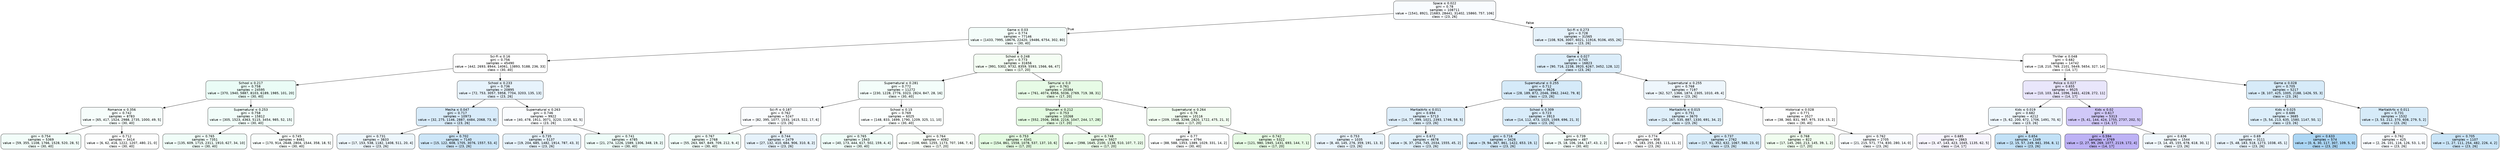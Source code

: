 digraph Tree {
node [shape=box, style="filled, rounded", color="black", fontname=helvetica] ;
edge [fontname=helvetica] ;
0 [label=<Space &le; 0.022<br/>gini = 0.78<br/>samples = 108711<br/>value = [1541, 8921, 21683, 28441, 31402, 15860, 757, 106]<br/>class = (23, 26]>, fillcolor="#399de509"] ;
1 [label=<Game &le; 0.03<br/>gini = 0.774<br/>samples = 77146<br/>value = [1433, 7995, 18676, 22420, 19486, 6754, 302, 80]<br/>class = (30, 40]>, fillcolor="#39e5ac0d"] ;
0 -> 1 [labeldistance=2.5, labelangle=45, headlabel="True"] ;
2 [label=<Sci-Fi &le; 0.16<br/>gini = 0.756<br/>samples = 45490<br/>value = [442, 2693, 8944, 14061, 13893, 5188, 236, 33]<br/>class = (30, 40]>, fillcolor="#39e5ac01"] ;
1 -> 2 ;
3 [label=<School &le; 0.217<br/>gini = 0.758<br/>samples = 24595<br/>value = [370, 1940, 5887, 8103, 6189, 1985, 101, 20]<br/>class = (30, 40]>, fillcolor="#39e5ac1b"] ;
2 -> 3 ;
4 [label=<Romance &le; 0.356<br/>gini = 0.742<br/>samples = 8783<br/>value = [65, 417, 1524, 2988, 2735, 1000, 49, 5]<br/>class = (30, 40]>, fillcolor="#39e5ac0b"] ;
3 -> 4 ;
5 [label=<gini = 0.754<br/>samples = 5369<br/>value = [59, 355, 1108, 1766, 1528, 520, 28, 5]<br/>class = (30, 40]>, fillcolor="#39e5ac10"] ;
4 -> 5 ;
6 [label=<gini = 0.712<br/>samples = 3414<br/>value = [6, 62, 416, 1222, 1207, 480, 21, 0]<br/>class = (30, 40]>, fillcolor="#39e5ac02"] ;
4 -> 6 ;
7 [label=<Supernatural &le; 0.253<br/>gini = 0.758<br/>samples = 15812<br/>value = [305, 1523, 4363, 5115, 3454, 985, 52, 15]<br/>class = (30, 40]>, fillcolor="#39e5ac11"] ;
3 -> 7 ;
8 [label=<gini = 0.765<br/>samples = 7351<br/>value = [135, 609, 1715, 2311, 1910, 627, 34, 10]<br/>class = (30, 40]>, fillcolor="#39e5ac13"] ;
7 -> 8 ;
9 [label=<gini = 0.745<br/>samples = 8461<br/>value = [170, 914, 2648, 2804, 1544, 358, 18, 5]<br/>class = (30, 40]>, fillcolor="#39e5ac07"] ;
7 -> 9 ;
10 [label=<School &le; 0.233<br/>gini = 0.736<br/>samples = 20895<br/>value = [72, 753, 3057, 5958, 7704, 3203, 135, 13]<br/>class = (23, 26]>, fillcolor="#399de51e"] ;
2 -> 10 ;
11 [label=<Mecha &le; 0.047<br/>gini = 0.717<br/>samples = 10973<br/>value = [32, 275, 1146, 2887, 4484, 2068, 73, 8]<br/>class = (23, 26]>, fillcolor="#399de532"] ;
10 -> 11 ;
12 [label=<gini = 0.731<br/>samples = 3833<br/>value = [17, 153, 538, 1182, 1408, 511, 20, 4]<br/>class = (23, 26]>, fillcolor="#399de516"] ;
11 -> 12 ;
13 [label=<gini = 0.702<br/>samples = 7140<br/>value = [15, 122, 608, 1705, 3076, 1557, 53, 4]<br/>class = (23, 26]>, fillcolor="#399de540"] ;
11 -> 13 ;
14 [label=<Supernatural &le; 0.263<br/>gini = 0.746<br/>samples = 9922<br/>value = [40, 478, 1911, 3071, 3220, 1135, 62, 5]<br/>class = (23, 26]>, fillcolor="#399de506"] ;
10 -> 14 ;
15 [label=<gini = 0.735<br/>samples = 5137<br/>value = [19, 204, 685, 1482, 1914, 787, 43, 3]<br/>class = (23, 26]>, fillcolor="#399de51e"] ;
14 -> 15 ;
16 [label=<gini = 0.741<br/>samples = 4785<br/>value = [21, 274, 1226, 1589, 1306, 348, 19, 2]<br/>class = (30, 40]>, fillcolor="#39e5ac15"] ;
14 -> 16 ;
17 [label=<School &le; 0.248<br/>gini = 0.773<br/>samples = 31656<br/>value = [991, 5302, 9732, 8359, 5593, 1566, 66, 47]<br/>class = (17, 20]>, fillcolor="#47e5390f"] ;
1 -> 17 ;
18 [label=<Supernatural &le; 0.281<br/>gini = 0.772<br/>samples = 11272<br/>value = [230, 1228, 2776, 3323, 2824, 847, 28, 16]<br/>class = (30, 40]>, fillcolor="#39e5ac0f"] ;
17 -> 18 ;
19 [label=<Sci-Fi &le; 0.187<br/>gini = 0.762<br/>samples = 5247<br/>value = [82, 395, 1077, 1533, 1615, 522, 17, 6]<br/>class = (23, 26]>, fillcolor="#399de506"] ;
18 -> 19 ;
20 [label=<gini = 0.767<br/>samples = 2768<br/>value = [55, 263, 667, 849, 709, 212, 9, 4]<br/>class = (30, 40]>, fillcolor="#39e5ac11"] ;
19 -> 20 ;
21 [label=<gini = 0.744<br/>samples = 2479<br/>value = [27, 132, 410, 684, 906, 310, 8, 2]<br/>class = (23, 26]>, fillcolor="#399de520"] ;
19 -> 21 ;
22 [label=<School &le; 0.15<br/>gini = 0.769<br/>samples = 6025<br/>value = [148, 833, 1699, 1790, 1209, 325, 11, 10]<br/>class = (30, 40]>, fillcolor="#39e5ac05"] ;
18 -> 22 ;
23 [label=<gini = 0.765<br/>samples = 1943<br/>value = [40, 173, 444, 617, 502, 159, 4, 4]<br/>class = (30, 40]>, fillcolor="#39e5ac14"] ;
22 -> 23 ;
24 [label=<gini = 0.764<br/>samples = 4082<br/>value = [108, 660, 1255, 1173, 707, 166, 7, 6]<br/>class = (17, 20]>, fillcolor="#47e53907"] ;
22 -> 24 ;
25 [label=<Samurai &le; 0.0<br/>gini = 0.761<br/>samples = 20384<br/>value = [761, 4074, 6956, 5036, 2769, 719, 38, 31]<br/>class = (17, 20]>, fillcolor="#47e53920"] ;
17 -> 25 ;
26 [label=<Shounen &le; 0.212<br/>gini = 0.753<br/>samples = 10268<br/>value = [552, 2506, 3658, 2216, 1047, 244, 17, 28]<br/>class = (17, 20]>, fillcolor="#47e53926"] ;
25 -> 26 ;
27 [label=<gini = 0.753<br/>samples = 4341<br/>value = [154, 861, 1558, 1078, 537, 137, 10, 6]<br/>class = (17, 20]>, fillcolor="#47e53926"] ;
26 -> 27 ;
28 [label=<gini = 0.748<br/>samples = 5927<br/>value = [398, 1645, 2100, 1138, 510, 107, 7, 22]<br/>class = (17, 20]>, fillcolor="#47e5391b"] ;
26 -> 28 ;
29 [label=<Supernatural &le; 0.264<br/>gini = 0.76<br/>samples = 10116<br/>value = [209, 1568, 3298, 2820, 1722, 475, 21, 3]<br/>class = (17, 20]>, fillcolor="#47e53911"] ;
25 -> 29 ;
30 [label=<gini = 0.77<br/>samples = 4794<br/>value = [88, 588, 1353, 1389, 1029, 331, 14, 2]<br/>class = (30, 40]>, fillcolor="#39e5ac03"] ;
29 -> 30 ;
31 [label=<gini = 0.742<br/>samples = 5322<br/>value = [121, 980, 1945, 1431, 693, 144, 7, 1]<br/>class = (17, 20]>, fillcolor="#47e53922"] ;
29 -> 31 ;
32 [label=<Sci-Fi &le; 0.273<br/>gini = 0.728<br/>samples = 31565<br/>value = [108, 926, 3007, 6021, 11916, 9106, 455, 26]<br/>class = (23, 26]>, fillcolor="#399de520"] ;
0 -> 32 [labeldistance=2.5, labelangle=-45, headlabel="False"] ;
33 [label=<Game &le; 0.027<br/>gini = 0.745<br/>samples = 16823<br/>value = [90, 716, 2238, 3920, 6267, 3452, 128, 12]<br/>class = (23, 26]>, fillcolor="#399de52e"] ;
32 -> 33 ;
34 [label=<Supernatural &le; 0.255<br/>gini = 0.712<br/>samples = 9626<br/>value = [28, 189, 872, 2046, 3962, 2442, 79, 8]<br/>class = (23, 26]>, fillcolor="#399de536"] ;
33 -> 34 ;
35 [label=<MartialArts &le; 0.011<br/>gini = 0.694<br/>samples = 5713<br/>value = [14, 77, 399, 1021, 2393, 1746, 58, 5]<br/>class = (23, 26]>, fillcolor="#399de52a"] ;
34 -> 35 ;
36 [label=<gini = 0.753<br/>samples = 1035<br/>value = [8, 40, 145, 276, 359, 191, 13, 3]<br/>class = (23, 26]>, fillcolor="#399de51c"] ;
35 -> 36 ;
37 [label=<gini = 0.672<br/>samples = 4678<br/>value = [6, 37, 254, 745, 2034, 1555, 45, 2]<br/>class = (23, 26]>, fillcolor="#399de527"] ;
35 -> 37 ;
38 [label=<School &le; 0.309<br/>gini = 0.723<br/>samples = 3913<br/>value = [14, 112, 473, 1025, 1569, 696, 21, 3]<br/>class = (23, 26]>, fillcolor="#399de530"] ;
34 -> 38 ;
39 [label=<gini = 0.716<br/>samples = 3426<br/>value = [9, 94, 367, 861, 1422, 653, 19, 1]<br/>class = (23, 26]>, fillcolor="#399de538"] ;
38 -> 39 ;
40 [label=<gini = 0.739<br/>samples = 487<br/>value = [5, 18, 106, 164, 147, 43, 2, 2]<br/>class = (30, 40]>, fillcolor="#39e5ac0d"] ;
38 -> 40 ;
41 [label=<Supernatural &le; 0.255<br/>gini = 0.768<br/>samples = 7197<br/>value = [62, 527, 1366, 1874, 2305, 1010, 49, 4]<br/>class = (23, 26]>, fillcolor="#399de515"] ;
33 -> 41 ;
42 [label=<MartialArts &le; 0.015<br/>gini = 0.751<br/>samples = 3670<br/>value = [24, 167, 535, 887, 1330, 691, 34, 2]<br/>class = (23, 26]>, fillcolor="#399de529"] ;
41 -> 42 ;
43 [label=<gini = 0.774<br/>samples = 908<br/>value = [7, 76, 183, 255, 263, 111, 11, 2]<br/>class = (23, 26]>, fillcolor="#399de503"] ;
42 -> 43 ;
44 [label=<gini = 0.737<br/>samples = 2762<br/>value = [17, 91, 352, 632, 1067, 580, 23, 0]<br/>class = (23, 26]>, fillcolor="#399de534"] ;
42 -> 44 ;
45 [label=<Historical &le; 0.028<br/>gini = 0.771<br/>samples = 3527<br/>value = [38, 360, 831, 987, 975, 319, 15, 2]<br/>class = (30, 40]>, fillcolor="#39e5ac01"] ;
41 -> 45 ;
46 [label=<gini = 0.768<br/>samples = 822<br/>value = [17, 145, 260, 213, 145, 39, 1, 2]<br/>class = (17, 20]>, fillcolor="#47e53914"] ;
45 -> 46 ;
47 [label=<gini = 0.762<br/>samples = 2705<br/>value = [21, 215, 571, 774, 830, 280, 14, 0]<br/>class = (23, 26]>, fillcolor="#399de507"] ;
45 -> 47 ;
48 [label=<Thriller &le; 0.048<br/>gini = 0.682<br/>samples = 14742<br/>value = [18, 210, 769, 2101, 5649, 5654, 327, 14]<br/>class = (14, 17]>, fillcolor="#5639e500"] ;
32 -> 48 ;
49 [label=<Police &le; 0.027<br/>gini = 0.655<br/>samples = 9525<br/>value = [10, 103, 344, 1096, 3461, 4228, 272, 11]<br/>class = (14, 17]>, fillcolor="#5639e520"] ;
48 -> 49 ;
50 [label=<Kids &le; 0.019<br/>gini = 0.682<br/>samples = 4212<br/>value = [5, 62, 200, 672, 1706, 1491, 70, 6]<br/>class = (23, 26]>, fillcolor="#399de514"] ;
49 -> 50 ;
51 [label=<gini = 0.685<br/>samples = 2863<br/>value = [3, 47, 143, 423, 1045, 1135, 62, 5]<br/>class = (14, 17]>, fillcolor="#5639e50d"] ;
50 -> 51 ;
52 [label=<gini = 0.654<br/>samples = 1349<br/>value = [2, 15, 57, 249, 661, 356, 8, 1]<br/>class = (23, 26]>, fillcolor="#399de54e"] ;
50 -> 52 ;
53 [label=<Kids &le; 0.02<br/>gini = 0.617<br/>samples = 5313<br/>value = [5, 41, 144, 424, 1755, 2737, 202, 5]<br/>class = (14, 17]>, fillcolor="#5639e546"] ;
49 -> 53 ;
54 [label=<gini = 0.594<br/>samples = 3769<br/>value = [2, 27, 99, 269, 1077, 2119, 172, 4]<br/>class = (14, 17]>, fillcolor="#5639e563"] ;
53 -> 54 ;
55 [label=<gini = 0.636<br/>samples = 1544<br/>value = [3, 14, 45, 155, 678, 618, 30, 1]<br/>class = (23, 26]>, fillcolor="#399de511"] ;
53 -> 55 ;
56 [label=<Game &le; 0.028<br/>gini = 0.705<br/>samples = 5217<br/>value = [8, 107, 425, 1005, 2188, 1426, 55, 3]<br/>class = (23, 26]>, fillcolor="#399de533"] ;
48 -> 56 ;
57 [label=<Kids &le; 0.025<br/>gini = 0.686<br/>samples = 3685<br/>value = [5, 54, 213, 635, 1580, 1147, 50, 1]<br/>class = (23, 26]>, fillcolor="#399de52c"] ;
56 -> 57 ;
58 [label=<gini = 0.69<br/>samples = 3111<br/>value = [5, 48, 183, 518, 1273, 1038, 45, 1]<br/>class = (23, 26]>, fillcolor="#399de51d"] ;
57 -> 58 ;
59 [label=<gini = 0.633<br/>samples = 574<br/>value = [0, 6, 30, 117, 307, 109, 5, 0]<br/>class = (23, 26]>, fillcolor="#399de56a"] ;
57 -> 59 ;
60 [label=<MartialArts &le; 0.011<br/>gini = 0.731<br/>samples = 1532<br/>value = [3, 53, 212, 370, 608, 279, 5, 2]<br/>class = (23, 26]>, fillcolor="#399de534"] ;
56 -> 60 ;
61 [label=<gini = 0.762<br/>samples = 425<br/>value = [2, 26, 101, 116, 126, 53, 1, 0]<br/>class = (23, 26]>, fillcolor="#399de508"] ;
60 -> 61 ;
62 [label=<gini = 0.705<br/>samples = 1107<br/>value = [1, 27, 111, 254, 482, 226, 4, 2]<br/>class = (23, 26]>, fillcolor="#399de544"] ;
60 -> 62 ;
}